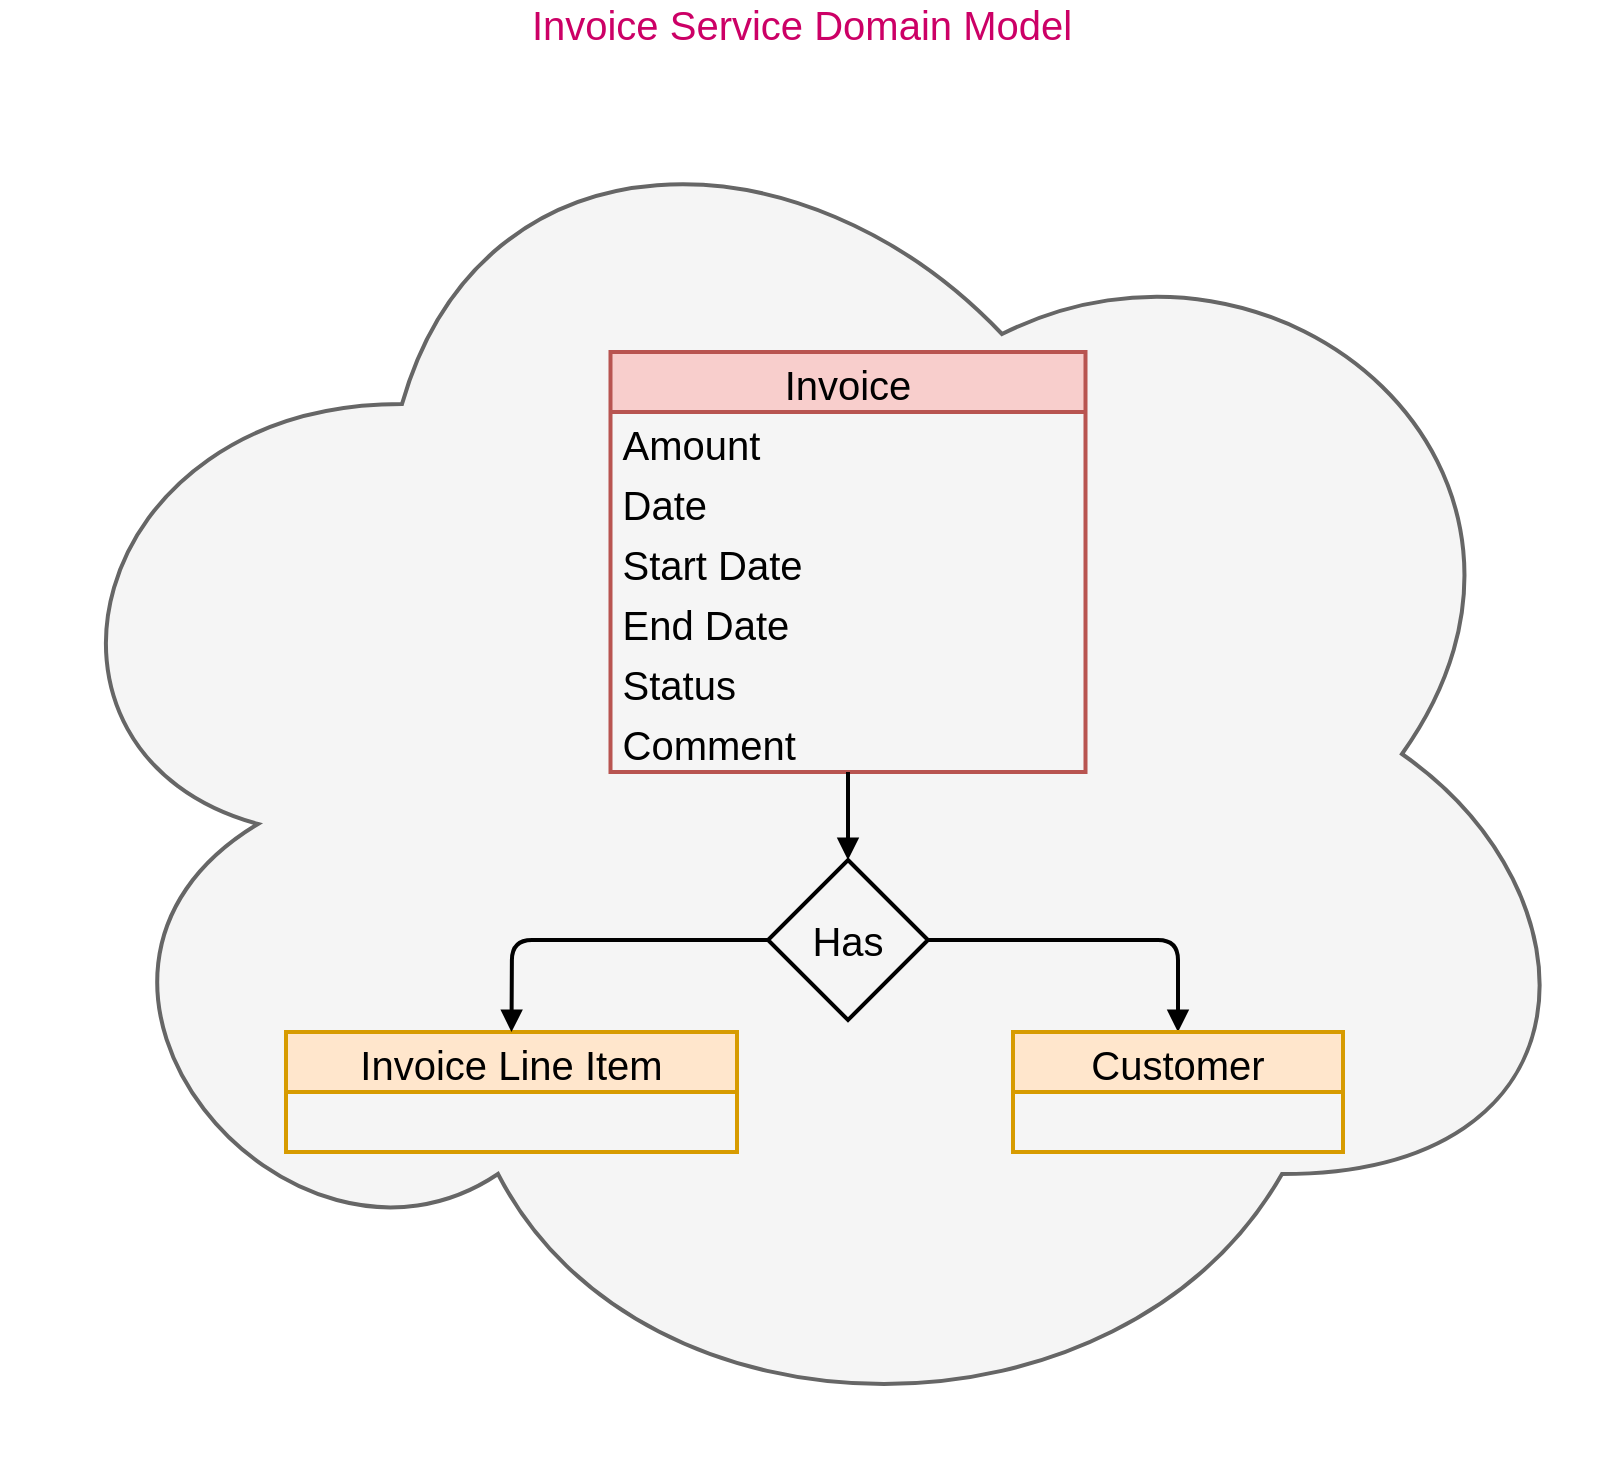 <mxfile>
    <diagram id="R2lEEEUBdFMjLlhIrx00" name="Page-1">
        <mxGraphModel dx="614" dy="1658" grid="1" gridSize="10" guides="1" tooltips="1" connect="1" arrows="1" fold="1" page="1" pageScale="1" pageWidth="850" pageHeight="1100" math="0" shadow="0" extFonts="Permanent Marker^https://fonts.googleapis.com/css?family=Permanent+Marker">
            <root>
                <mxCell id="0"/>
                <mxCell id="1" parent="0"/>
                <mxCell id="87" value="Invoice Service Domain Model" style="ellipse;shape=cloud;whiteSpace=wrap;html=1;fillColor=#f5f5f5;fontColor=#CC0066;strokeColor=#666666;strokeWidth=2;labelPosition=center;verticalLabelPosition=top;align=center;verticalAlign=bottom;fontSize=20;" parent="1" vertex="1">
                    <mxGeometry x="170" y="-109" width="800" height="700" as="geometry"/>
                </mxCell>
                <mxCell id="88" value="Invoice" style="swimlane;fontStyle=0;childLayout=stackLayout;horizontal=1;startSize=30;horizontalStack=0;resizeParent=1;resizeParentMax=0;resizeLast=0;collapsible=1;marginBottom=0;fillColor=#f8cecc;strokeColor=#b85450;fontSize=20;strokeWidth=2;" parent="1" vertex="1">
                    <mxGeometry x="474.25" y="40" width="237.5" height="210" as="geometry"/>
                </mxCell>
                <mxCell id="89" value="Amount" style="text;strokeColor=none;fillColor=none;align=left;verticalAlign=middle;spacingLeft=4;spacingRight=4;overflow=hidden;points=[[0,0.5],[1,0.5]];portConstraint=eastwest;rotatable=0;fontSize=20;strokeWidth=2;" parent="88" vertex="1">
                    <mxGeometry y="30" width="237.5" height="30" as="geometry"/>
                </mxCell>
                <mxCell id="100" value="Date" style="text;strokeColor=none;fillColor=none;align=left;verticalAlign=middle;spacingLeft=4;spacingRight=4;overflow=hidden;points=[[0,0.5],[1,0.5]];portConstraint=eastwest;rotatable=0;fontSize=20;strokeWidth=2;" parent="88" vertex="1">
                    <mxGeometry y="60" width="237.5" height="30" as="geometry"/>
                </mxCell>
                <mxCell id="119" value="Start Date" style="text;strokeColor=none;fillColor=none;align=left;verticalAlign=middle;spacingLeft=4;spacingRight=4;overflow=hidden;points=[[0,0.5],[1,0.5]];portConstraint=eastwest;rotatable=0;fontSize=20;strokeWidth=2;" parent="88" vertex="1">
                    <mxGeometry y="90" width="237.5" height="30" as="geometry"/>
                </mxCell>
                <mxCell id="120" value="End Date" style="text;strokeColor=none;fillColor=none;align=left;verticalAlign=middle;spacingLeft=4;spacingRight=4;overflow=hidden;points=[[0,0.5],[1,0.5]];portConstraint=eastwest;rotatable=0;fontSize=20;strokeWidth=2;" parent="88" vertex="1">
                    <mxGeometry y="120" width="237.5" height="30" as="geometry"/>
                </mxCell>
                <mxCell id="121" value="Status" style="text;strokeColor=none;fillColor=none;align=left;verticalAlign=middle;spacingLeft=4;spacingRight=4;overflow=hidden;points=[[0,0.5],[1,0.5]];portConstraint=eastwest;rotatable=0;fontSize=20;strokeWidth=2;" parent="88" vertex="1">
                    <mxGeometry y="150" width="237.5" height="30" as="geometry"/>
                </mxCell>
                <mxCell id="122" value="Comment" style="text;strokeColor=none;fillColor=none;align=left;verticalAlign=middle;spacingLeft=4;spacingRight=4;overflow=hidden;points=[[0,0.5],[1,0.5]];portConstraint=eastwest;rotatable=0;fontSize=20;strokeWidth=2;" vertex="1" parent="88">
                    <mxGeometry y="180" width="237.5" height="30" as="geometry"/>
                </mxCell>
                <mxCell id="94" value="Invoice Line Item" style="swimlane;fontStyle=0;childLayout=stackLayout;horizontal=1;startSize=30;horizontalStack=0;resizeParent=1;resizeParentMax=0;resizeLast=0;collapsible=1;marginBottom=0;fillColor=#ffe6cc;strokeColor=#d79b00;fontSize=20;strokeWidth=2;" parent="1" vertex="1">
                    <mxGeometry x="312" y="380" width="225.5" height="60" as="geometry"/>
                </mxCell>
                <mxCell id="116" style="edgeStyle=none;html=1;exitX=1;exitY=0.5;exitDx=0;exitDy=0;entryX=0.5;entryY=0;entryDx=0;entryDy=0;endArrow=block;endFill=1;strokeWidth=2;" parent="1" source="102" target="112" edge="1">
                    <mxGeometry relative="1" as="geometry">
                        <Array as="points">
                            <mxPoint x="758" y="334"/>
                        </Array>
                        <mxPoint x="630" y="334" as="sourcePoint"/>
                        <mxPoint x="693.5" y="420" as="targetPoint"/>
                    </mxGeometry>
                </mxCell>
                <mxCell id="102" value="Has" style="rhombus;whiteSpace=wrap;html=1;fontSize=20;fillColor=none;strokeWidth=2;" parent="1" vertex="1">
                    <mxGeometry x="553" y="294" width="80" height="80" as="geometry"/>
                </mxCell>
                <mxCell id="109" style="edgeStyle=none;html=1;entryX=0.5;entryY=0;entryDx=0;entryDy=0;fontSize=20;endArrow=block;endFill=1;strokeWidth=2;" parent="1" target="102" edge="1">
                    <mxGeometry relative="1" as="geometry">
                        <mxPoint x="593" y="250" as="sourcePoint"/>
                    </mxGeometry>
                </mxCell>
                <mxCell id="111" style="edgeStyle=none;html=1;entryX=0.5;entryY=0;entryDx=0;entryDy=0;fontSize=20;endArrow=block;endFill=1;strokeWidth=2;exitX=0;exitY=0.5;exitDx=0;exitDy=0;" parent="1" source="102" target="94" edge="1">
                    <mxGeometry relative="1" as="geometry">
                        <mxPoint x="592" y="370" as="sourcePoint"/>
                        <mxPoint x="602" y="304" as="targetPoint"/>
                        <Array as="points">
                            <mxPoint x="425" y="334"/>
                        </Array>
                    </mxGeometry>
                </mxCell>
                <mxCell id="112" value="Customer" style="swimlane;fontStyle=0;childLayout=stackLayout;horizontal=1;startSize=30;horizontalStack=0;resizeParent=1;resizeParentMax=0;resizeLast=0;collapsible=1;marginBottom=0;fillColor=#ffe6cc;strokeColor=#d79b00;fontSize=20;strokeWidth=2;" parent="1" vertex="1">
                    <mxGeometry x="675.5" y="380" width="165" height="60" as="geometry"/>
                </mxCell>
            </root>
        </mxGraphModel>
    </diagram>
</mxfile>